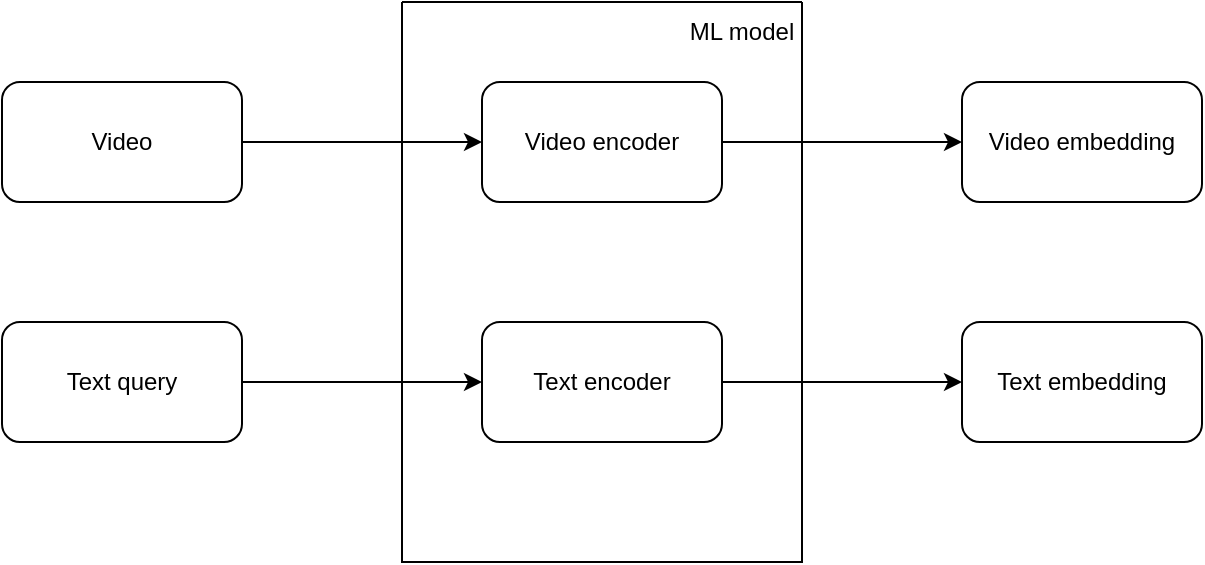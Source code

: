 <mxfile version="22.1.3" type="device">
  <diagram name="Page-1" id="DKarmOcI-OD9hi8qAxZ0">
    <mxGraphModel dx="882" dy="578" grid="1" gridSize="10" guides="1" tooltips="1" connect="1" arrows="1" fold="1" page="1" pageScale="1" pageWidth="850" pageHeight="1100" math="0" shadow="0">
      <root>
        <mxCell id="0" />
        <mxCell id="1" parent="0" />
        <mxCell id="qiO_hPwuFdxvZxoSVy8A-5" style="edgeStyle=orthogonalEdgeStyle;rounded=0;orthogonalLoop=1;jettySize=auto;html=1;exitX=1;exitY=0.5;exitDx=0;exitDy=0;" edge="1" parent="1" source="QY3fSjqpYz8GA3IVz9RK-1" target="qiO_hPwuFdxvZxoSVy8A-3">
          <mxGeometry relative="1" as="geometry" />
        </mxCell>
        <mxCell id="QY3fSjqpYz8GA3IVz9RK-1" value="Video" style="rounded=1;whiteSpace=wrap;html=1;" parent="1" vertex="1">
          <mxGeometry x="80" y="120" width="120" height="60" as="geometry" />
        </mxCell>
        <mxCell id="qiO_hPwuFdxvZxoSVy8A-6" style="edgeStyle=orthogonalEdgeStyle;rounded=0;orthogonalLoop=1;jettySize=auto;html=1;exitX=1;exitY=0.5;exitDx=0;exitDy=0;entryX=0;entryY=0.5;entryDx=0;entryDy=0;" edge="1" parent="1" source="qiO_hPwuFdxvZxoSVy8A-1" target="qiO_hPwuFdxvZxoSVy8A-4">
          <mxGeometry relative="1" as="geometry" />
        </mxCell>
        <mxCell id="qiO_hPwuFdxvZxoSVy8A-1" value="Text query" style="rounded=1;whiteSpace=wrap;html=1;" vertex="1" parent="1">
          <mxGeometry x="80" y="240" width="120" height="60" as="geometry" />
        </mxCell>
        <mxCell id="qiO_hPwuFdxvZxoSVy8A-2" value="" style="swimlane;startSize=0;" vertex="1" parent="1">
          <mxGeometry x="280" y="80" width="200" height="280" as="geometry" />
        </mxCell>
        <mxCell id="qiO_hPwuFdxvZxoSVy8A-3" value="Video encoder" style="rounded=1;whiteSpace=wrap;html=1;" vertex="1" parent="qiO_hPwuFdxvZxoSVy8A-2">
          <mxGeometry x="40" y="40" width="120" height="60" as="geometry" />
        </mxCell>
        <mxCell id="qiO_hPwuFdxvZxoSVy8A-4" value="Text encoder" style="rounded=1;whiteSpace=wrap;html=1;" vertex="1" parent="qiO_hPwuFdxvZxoSVy8A-2">
          <mxGeometry x="40" y="160" width="120" height="60" as="geometry" />
        </mxCell>
        <mxCell id="qiO_hPwuFdxvZxoSVy8A-7" value="ML model" style="text;html=1;strokeColor=none;fillColor=none;align=center;verticalAlign=middle;whiteSpace=wrap;rounded=0;" vertex="1" parent="qiO_hPwuFdxvZxoSVy8A-2">
          <mxGeometry x="140" width="60" height="30" as="geometry" />
        </mxCell>
        <mxCell id="qiO_hPwuFdxvZxoSVy8A-8" value="Video embedding" style="rounded=1;whiteSpace=wrap;html=1;" vertex="1" parent="1">
          <mxGeometry x="560" y="120" width="120" height="60" as="geometry" />
        </mxCell>
        <mxCell id="qiO_hPwuFdxvZxoSVy8A-9" value="Text embedding" style="rounded=1;whiteSpace=wrap;html=1;" vertex="1" parent="1">
          <mxGeometry x="560" y="240" width="120" height="60" as="geometry" />
        </mxCell>
        <mxCell id="qiO_hPwuFdxvZxoSVy8A-10" style="edgeStyle=orthogonalEdgeStyle;rounded=0;orthogonalLoop=1;jettySize=auto;html=1;exitX=1;exitY=0.5;exitDx=0;exitDy=0;" edge="1" parent="1" source="qiO_hPwuFdxvZxoSVy8A-3" target="qiO_hPwuFdxvZxoSVy8A-8">
          <mxGeometry relative="1" as="geometry" />
        </mxCell>
        <mxCell id="qiO_hPwuFdxvZxoSVy8A-11" style="edgeStyle=orthogonalEdgeStyle;rounded=0;orthogonalLoop=1;jettySize=auto;html=1;exitX=1;exitY=0.5;exitDx=0;exitDy=0;entryX=0;entryY=0.5;entryDx=0;entryDy=0;" edge="1" parent="1" source="qiO_hPwuFdxvZxoSVy8A-4" target="qiO_hPwuFdxvZxoSVy8A-9">
          <mxGeometry relative="1" as="geometry" />
        </mxCell>
      </root>
    </mxGraphModel>
  </diagram>
</mxfile>
